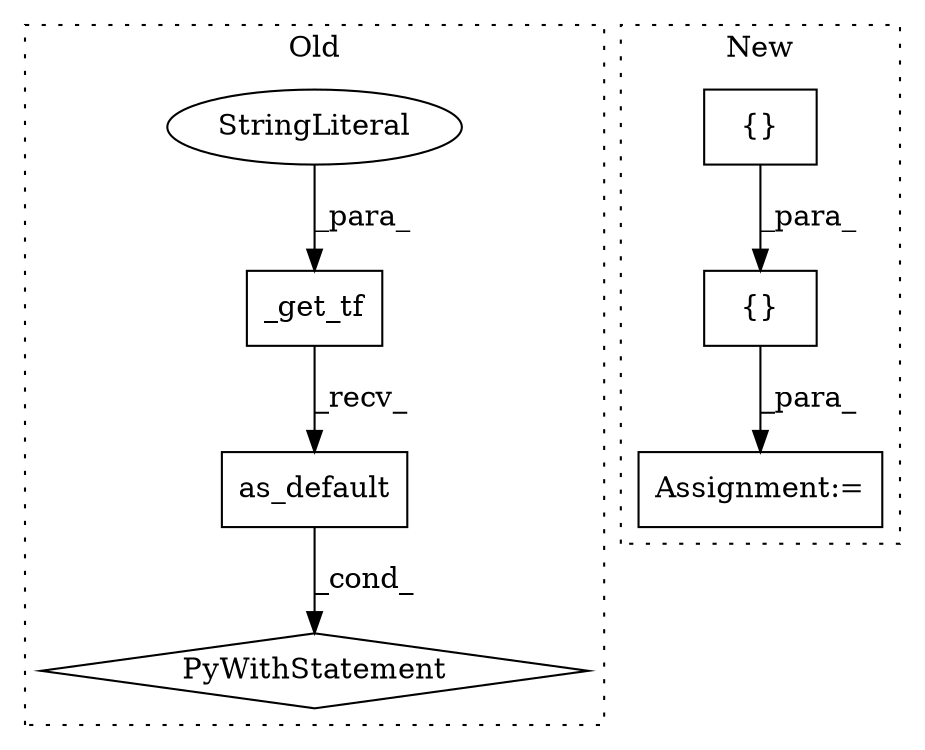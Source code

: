 digraph G {
subgraph cluster0 {
1 [label="_get_tf" a="32" s="9035,9050" l="8,1" shape="box"];
3 [label="StringLiteral" a="45" s="9043" l="7" shape="ellipse"];
5 [label="as_default" a="32" s="9052" l="12" shape="box"];
7 [label="PyWithStatement" a="104" s="9020,9064" l="10,2" shape="diamond"];
label = "Old";
style="dotted";
}
subgraph cluster1 {
2 [label="{}" a="4" s="6478" l="2" shape="box"];
4 [label="Assignment:=" a="7" s="6820" l="1" shape="box"];
6 [label="{}" a="4" s="6451,6481" l="1,1" shape="box"];
label = "New";
style="dotted";
}
1 -> 5 [label="_recv_"];
2 -> 6 [label="_para_"];
3 -> 1 [label="_para_"];
5 -> 7 [label="_cond_"];
6 -> 4 [label="_para_"];
}